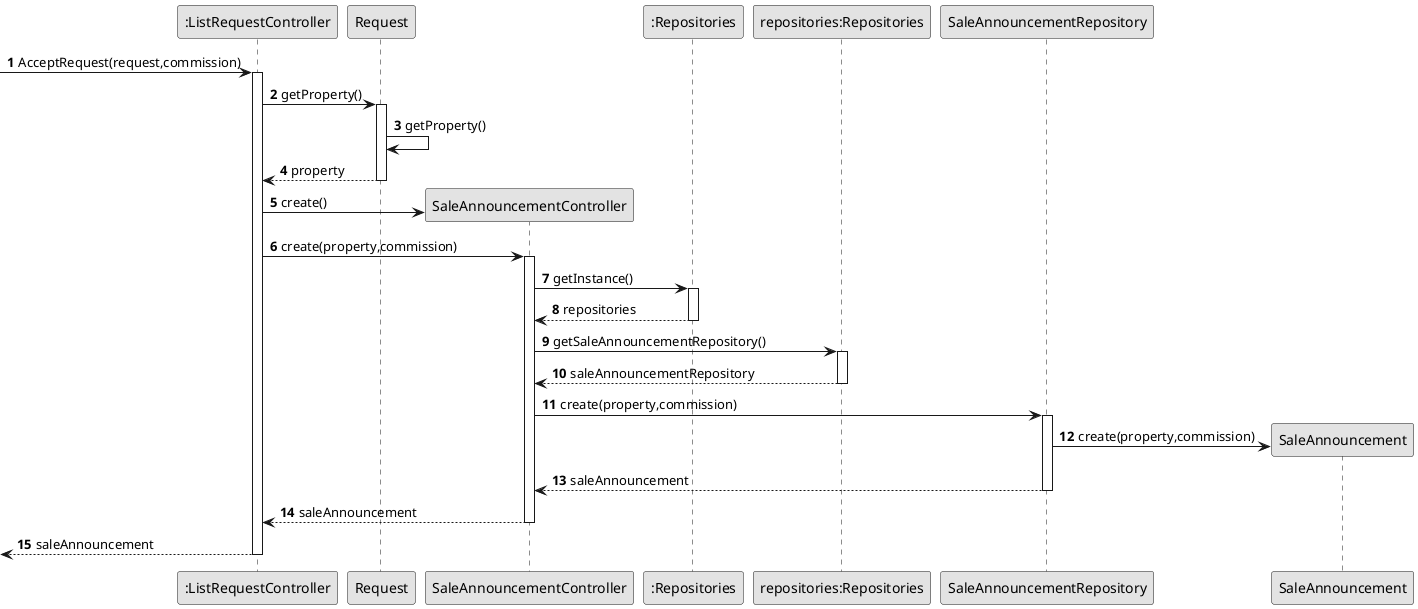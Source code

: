 @startuml
skinparam monochrome true
skinparam packageStyle rectangle
skinparam shadowing false

autonumber

'hide footbox
participant ":ListRequestController" as CTRL
participant "Request" as Request
participant "SaleAnnouncementController" as SaleAnnounCTRL
participant ":Repositories" as Rep
participant "repositories:Repositories" as RepRep
participant "SaleAnnouncementRepository" as SaleRep
participant "SaleAnnouncement" as Sale


-> CTRL :AcceptRequest(request,commission)
                    activate CTRL
                    CTRL -> Request : getProperty()
                    activate Request
                    Request -> Request : getProperty()
                    Request --> CTRL : property
                    deactivate
                    CTRL -> SaleAnnounCTRL** : create()
                    CTRL -> SaleAnnounCTRL : create(property,commission)
                    activate SaleAnnounCTRL

                    SaleAnnounCTRL -> Rep : getInstance()
                    activate Rep
                    Rep --> SaleAnnounCTRL :repositories
                    deactivate

                    SaleAnnounCTRL -> RepRep : getSaleAnnouncementRepository()
                    activate RepRep
                    RepRep --> SaleAnnounCTRL : saleAnnouncementRepository
                    deactivate




                    SaleAnnounCTRL -> SaleRep : create(property,commission)
                    activate SaleRep
                    SaleRep  -> Sale** :create(property,commission)
                    SaleRep --> SaleAnnounCTRL : saleAnnouncement
                    deactivate
                    SaleAnnounCTRL --> CTRL : saleAnnouncement
                    deactivate
<--CTRL : saleAnnouncement
                    deactivate

@enduml